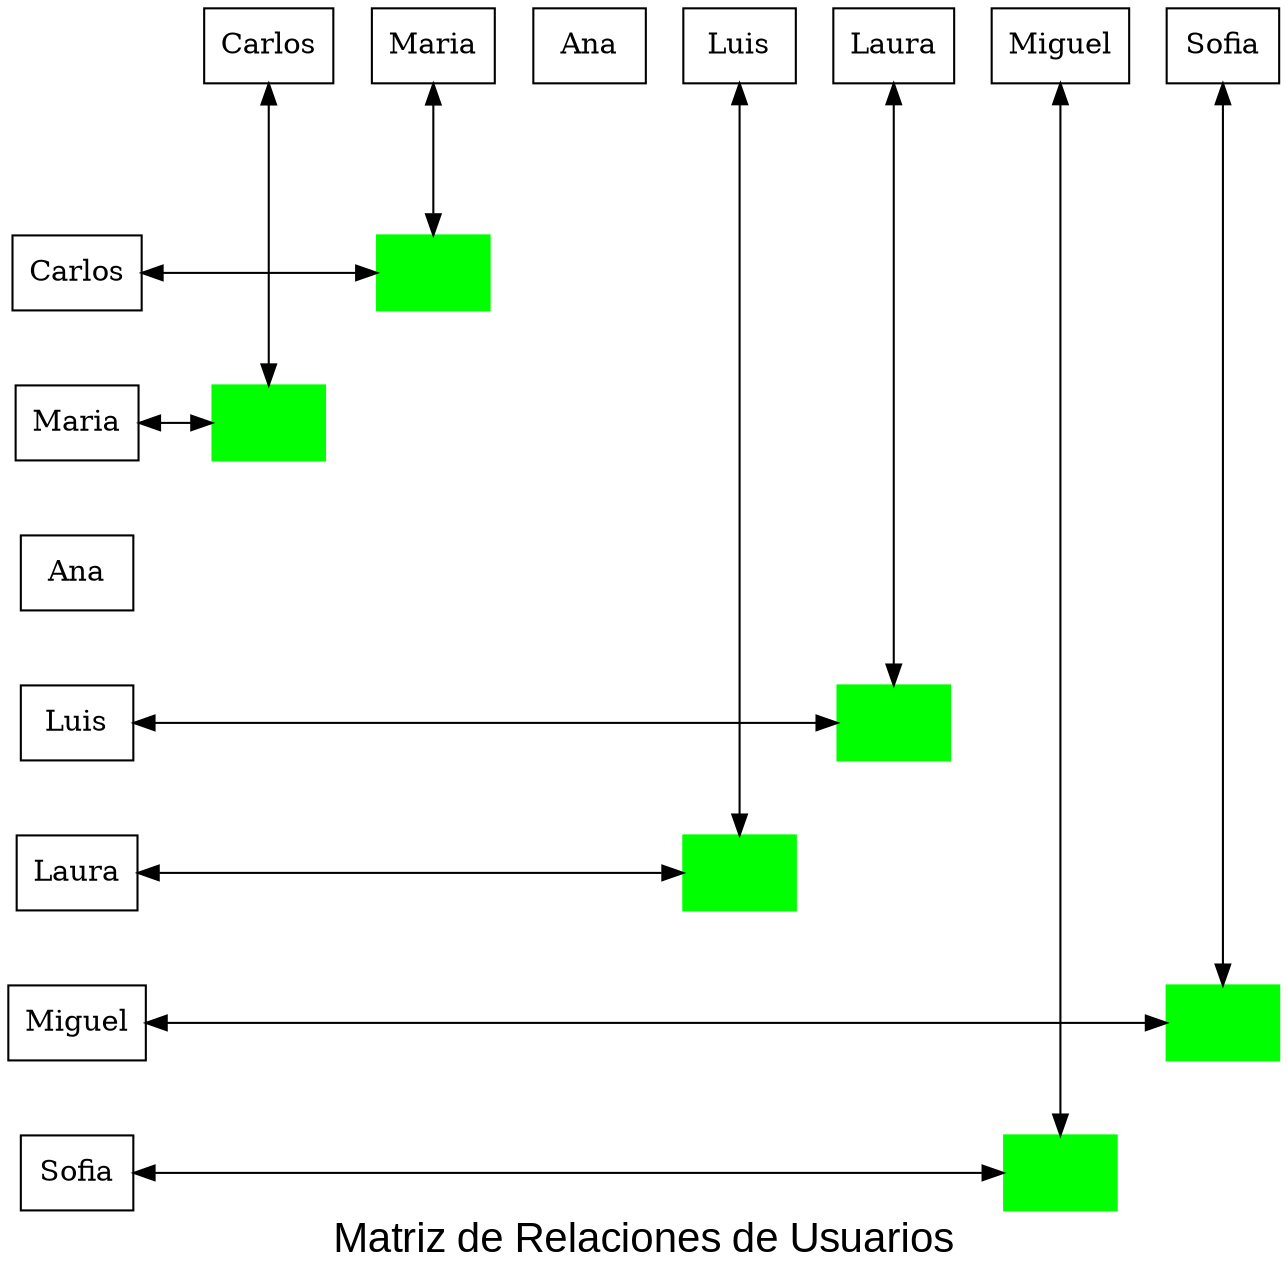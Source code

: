 digraph G {
node [shape=box];
rankdir=TB;
label="Matriz de Relaciones de Usuarios" fontsize=20 fontname="Arial";
// Definir encabezados de filas
fila2 [label="Carlos", group=1];
fila3 [label="Maria", group=1];
fila5 [label="Ana", group=1];
fila6 [label="Luis", group=1];
fila7 [label="Laura", group=1];
fila10 [label="Miguel", group=1];
fila11 [label="Sofia", group=1];
// Definir encabezados de columnas
col2 [label="Carlos", group=3];
col3 [label="Maria", group=4];
col5 [label="Ana", group=6];
col6 [label="Luis", group=7];
col7 [label="Laura", group=8];
col10 [label="Miguel", group=11];
col11 [label="Sofia", group=12];
{ rank=same; col2; col3; col5; col6; col7; col10; col11; }
// Definir nodos en las coordenadas especificadas
nodo2_3 [label="", color=green, style=filled, group=4];
nodo3_2 [label="", color=green, style=filled, group=3];
nodo6_7 [label="", color=green, style=filled, group=8];
nodo7_6 [label="", color=green, style=filled, group=7];
nodo10_11 [label="", color=green, style=filled, group=12];
nodo11_10 [label="", color=green, style=filled, group=11];
// Conectar encabezados de filas con nodos y los nodos entre ellos horizontalmente
fila2 -> nodo2_3 [dir=both, minlen=2];
fila3 -> nodo3_2 [dir=both, minlen=2];
fila6 -> nodo6_7 [dir=both, minlen=2];
fila7 -> nodo7_6 [dir=both, minlen=2];
fila10 -> nodo10_11 [dir=both, minlen=2];
fila11 -> nodo11_10 [dir=both, minlen=2];
// Conectar encabezados de columnas con nodos y los nodos entre ellos verticalmente
col2 -> nodo3_2 [dir=both, minlen=2];
col3 -> nodo2_3 [dir=both, minlen=2];
col6 -> nodo7_6 [dir=both, minlen=2];
col7 -> nodo6_7 [dir=both, minlen=2];
col10 -> nodo11_10 [dir=both, minlen=2];
col11 -> nodo10_11 [dir=both, minlen=2];
// Mantener los encabezados de filas alineados verticalmente
fila2 -> fila3 [style=invis];
fila3 -> fila5 [style=invis];
fila5 -> fila6 [style=invis];
fila6 -> fila7 [style=invis];
fila7 -> fila10 [style=invis];
fila10 -> fila11 [style=invis];
// Mantener los nodos de la misma fila en el mismo rango horizontal
{ rank=same; fila2; nodo2_3 }
{ rank=same; fila3; nodo3_2 }
{ rank=same; fila6; nodo6_7 }
{ rank=same; fila7; nodo7_6 }
{ rank=same; fila10; nodo10_11 }
{ rank=same; fila11; nodo11_10 }
// Conectar las columnas entre sí de forma invisible para mantener el orden
col2 -> col3 [style=invis];
col3 -> col5 [style=invis];
col5 -> col6 [style=invis];
col6 -> col7 [style=invis];
col7 -> col10 [style=invis];
col10 -> col11 [style=invis];
}
